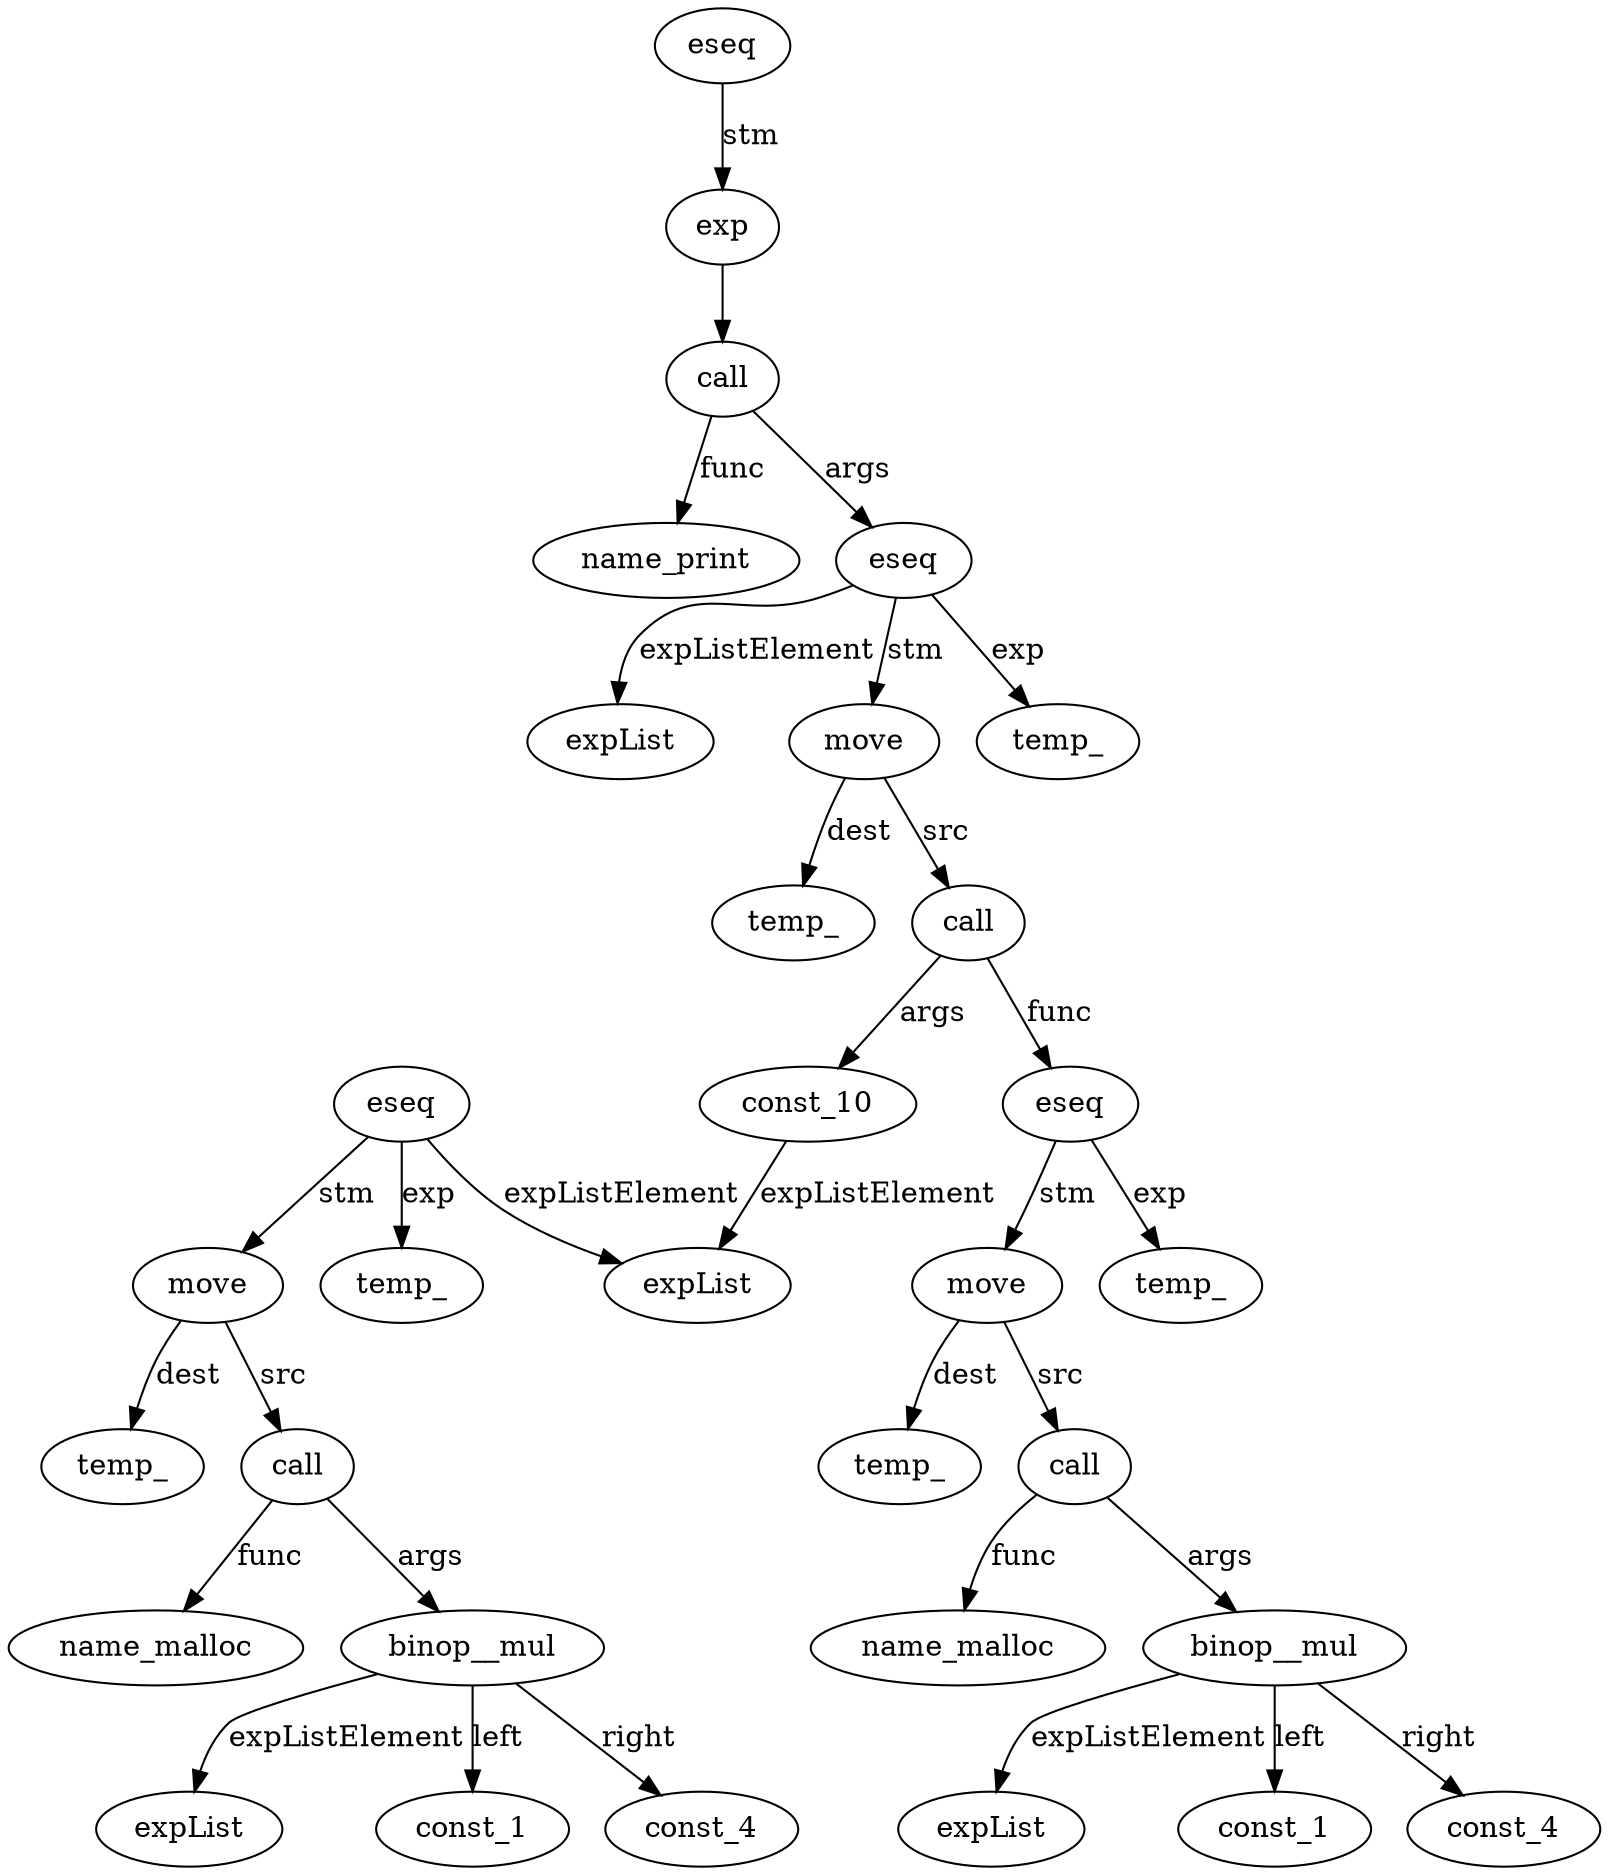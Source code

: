 digraph {
name_print__id_0 [ label="name_print" ]; 
expList__id_1 [ label="expList" ]; 
temp___id_2 [ label="temp_" ]; 
temp___id_3 [ label="temp_" ]; 
name_malloc__id_4 [ label="name_malloc" ]; 
expList__id_5 [ label="expList" ]; 
const_1__id_6 [ label="const_1" ]; 
const_4__id_7 [ label="const_4" ]; 
binop__mul__id_8 [ label="binop__mul" ]; 
binop__mul__id_8 -> const_4__id_7 [ label="right"] ; 
binop__mul__id_8 -> const_1__id_6 [ label="left"] ; 
binop__mul__id_8 -> expList__id_5 [ label="expListElement"] ; 
call__id_9 [ label="call" ]; 
call__id_9 -> name_malloc__id_4 [ label="func"] ; 
call__id_9 -> binop__mul__id_8 [ label="args"] ; 
move__id_10 [ label="move" ]; 
move__id_10 -> temp___id_3 [ label="dest"] ; 
move__id_10 -> call__id_9 [ label="src"] ; 
temp___id_11 [ label="temp_" ]; 
eseq__id_12 [ label="eseq" ]; 
eseq__id_12 -> temp___id_11 [ label="exp"] ; 
eseq__id_12 -> move__id_10 [ label="stm"] ; 
expList__id_13 [ label="expList" ]; 
temp___id_14 [ label="temp_" ]; 
name_malloc__id_15 [ label="name_malloc" ]; 
expList__id_16 [ label="expList" ]; 
const_1__id_17 [ label="const_1" ]; 
const_4__id_18 [ label="const_4" ]; 
binop__mul__id_19 [ label="binop__mul" ]; 
binop__mul__id_19 -> const_4__id_18 [ label="right"] ; 
binop__mul__id_19 -> const_1__id_17 [ label="left"] ; 
binop__mul__id_19 -> expList__id_16 [ label="expListElement"] ; 
call__id_20 [ label="call" ]; 
call__id_20 -> name_malloc__id_15 [ label="func"] ; 
call__id_20 -> binop__mul__id_19 [ label="args"] ; 
move__id_21 [ label="move" ]; 
move__id_21 -> temp___id_14 [ label="dest"] ; 
move__id_21 -> call__id_20 [ label="src"] ; 
temp___id_22 [ label="temp_" ]; 
eseq__id_23 [ label="eseq" ]; 
eseq__id_23 -> temp___id_22 [ label="exp"] ; 
eseq__id_23 -> move__id_21 [ label="stm"] ; 
eseq__id_23 -> expList__id_13 [ label="expListElement"] ; 
const_10__id_24 [ label="const_10" ]; 
const_10__id_24 -> expList__id_13 [ label="expListElement"] ; 
call__id_25 [ label="call" ]; 
call__id_25 -> eseq__id_12 [ label="func"] ; 
call__id_25 -> const_10__id_24 [ label="args"] ; 
move__id_26 [ label="move" ]; 
move__id_26 -> temp___id_2 [ label="dest"] ; 
move__id_26 -> call__id_25 [ label="src"] ; 
temp___id_27 [ label="temp_" ]; 
eseq__id_28 [ label="eseq" ]; 
eseq__id_28 -> temp___id_27 [ label="exp"] ; 
eseq__id_28 -> move__id_26 [ label="stm"] ; 
eseq__id_28 -> expList__id_1 [ label="expListElement"] ; 
call__id_29 [ label="call" ]; 
call__id_29 -> name_print__id_0 [ label="func"] ; 
call__id_29 -> eseq__id_28 [ label="args"] ; 
exp__id_30 [ label="exp" ]; 
exp__id_30 -> call__id_29 ; 
eseq__id_31 [ label="eseq" ]; 
eseq__id_31 -> exp__id_30 [ label="stm"] ; 

}